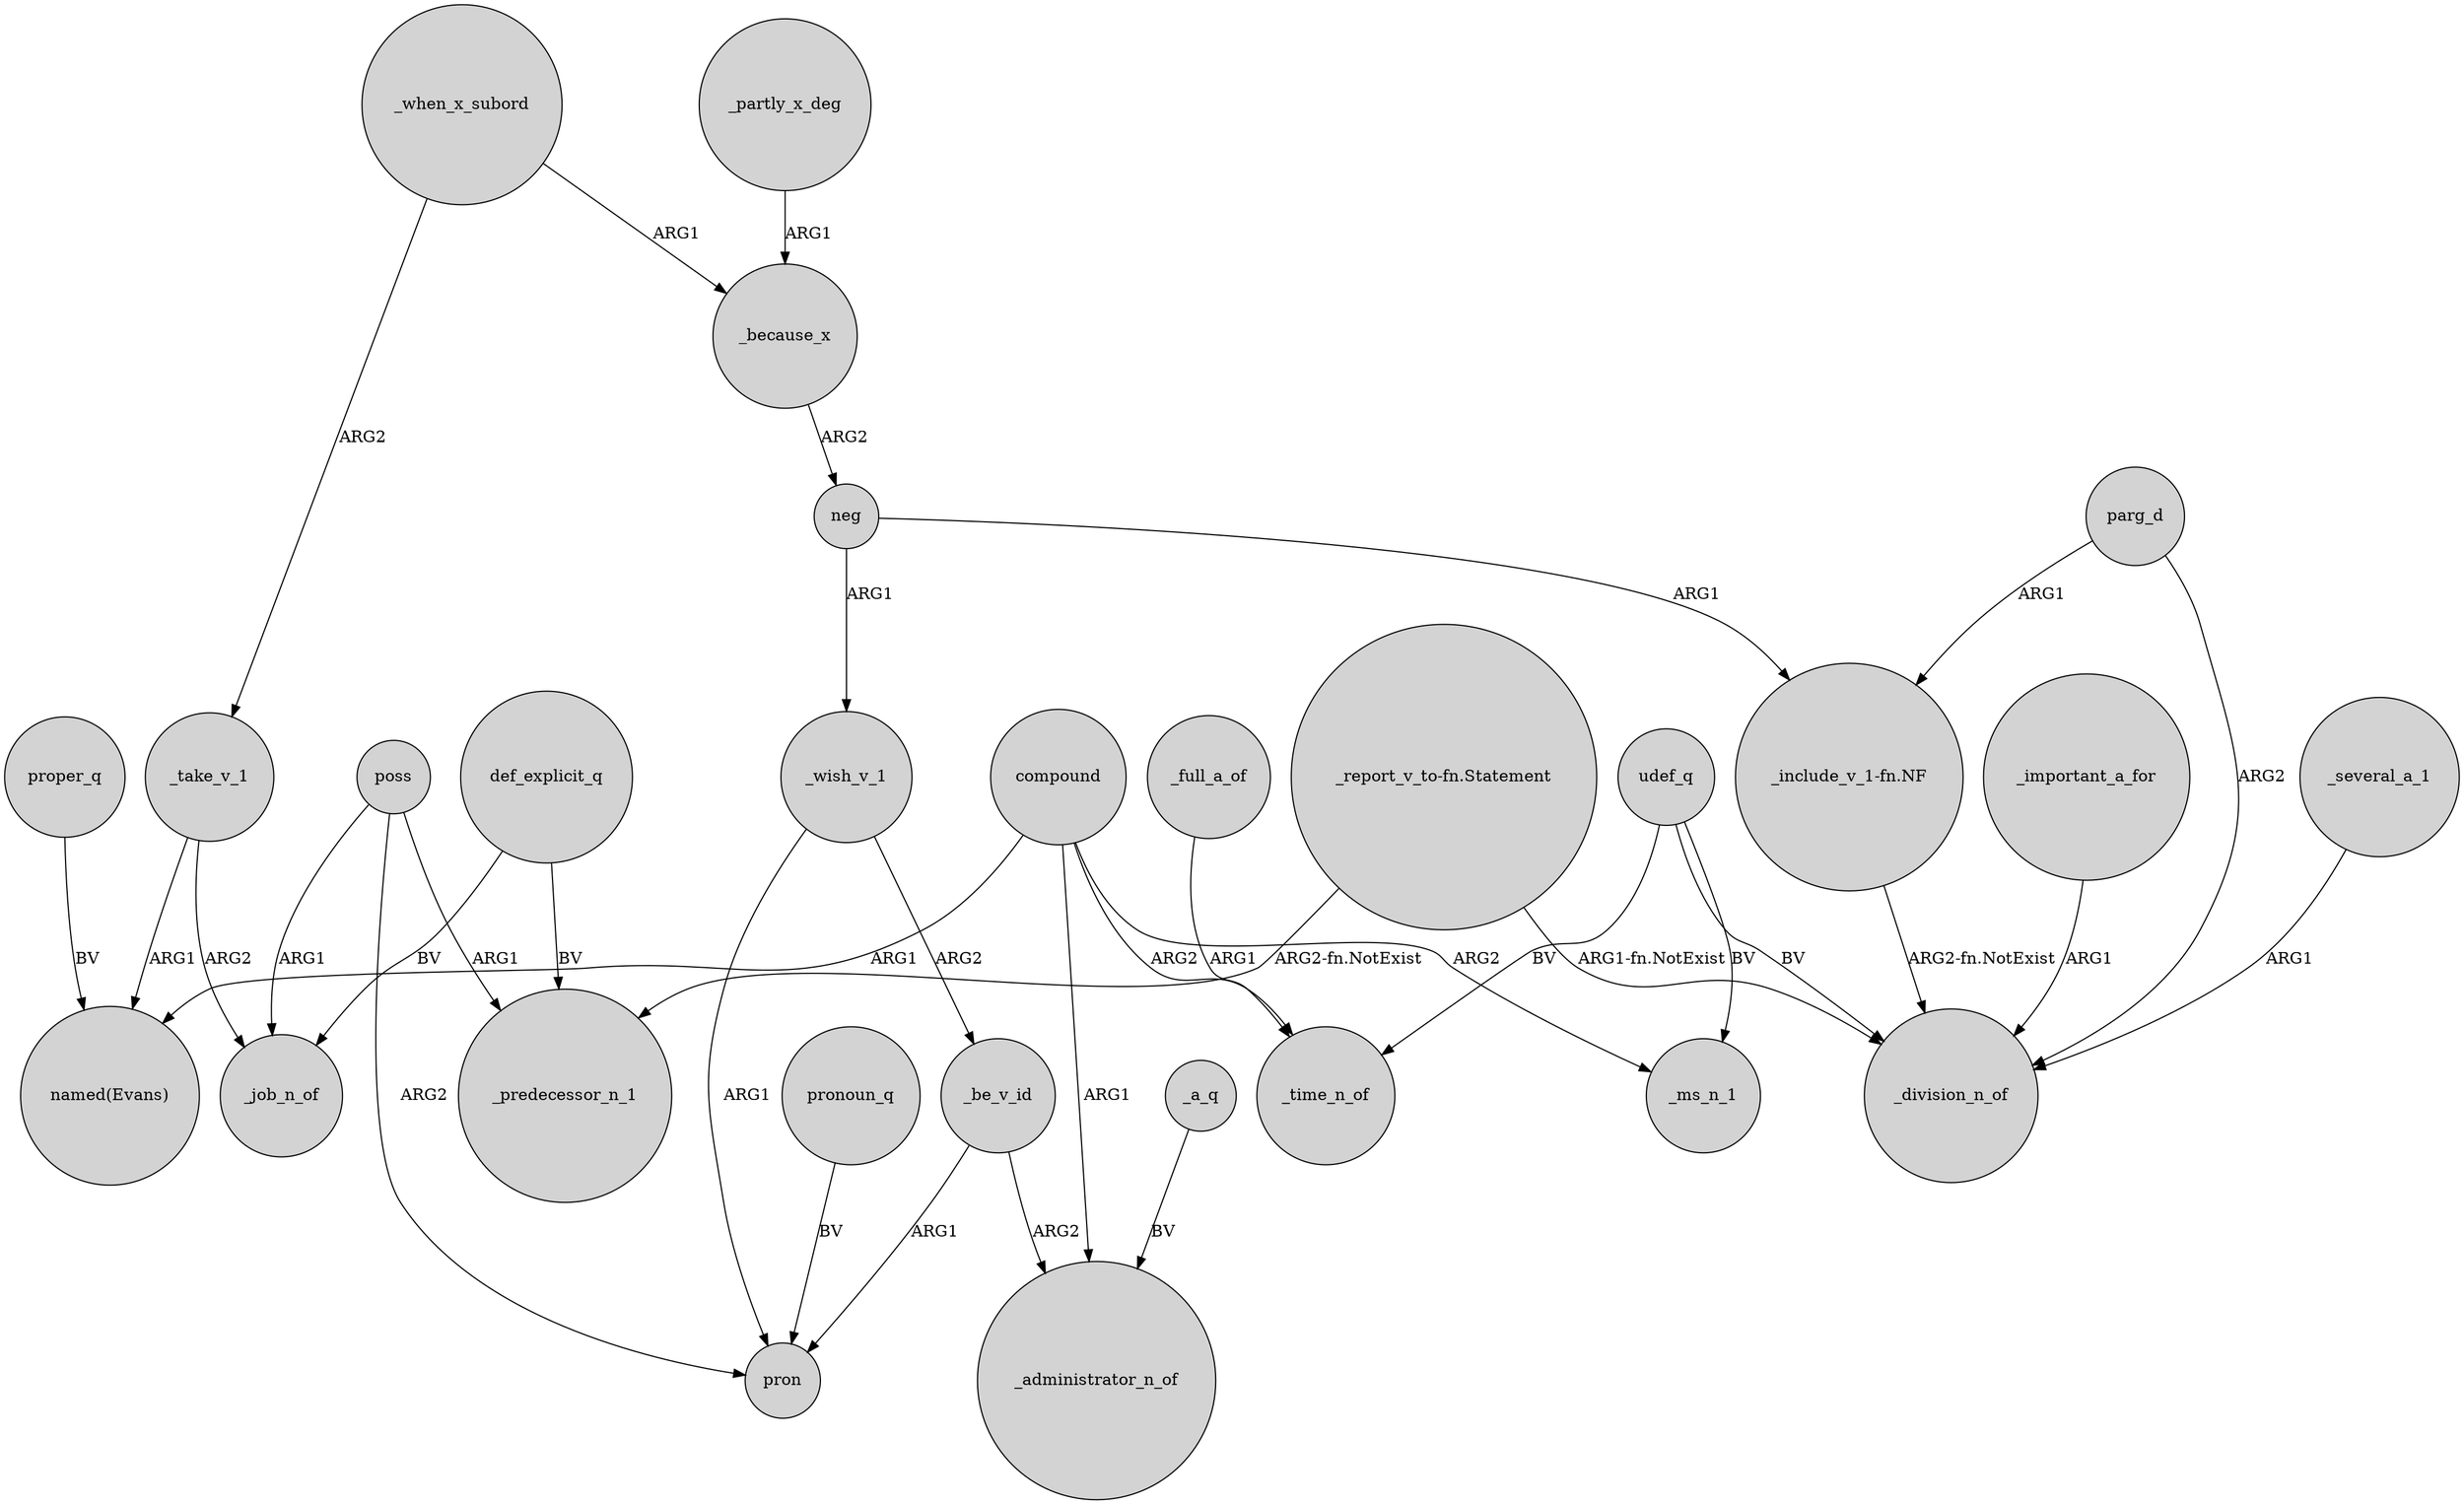 digraph {
	node [shape=circle style=filled]
	proper_q -> "named(Evans)" [label=BV]
	_full_a_of -> _time_n_of [label=ARG1]
	parg_d -> _division_n_of [label=ARG2]
	poss -> pron [label=ARG2]
	_take_v_1 -> "named(Evans)" [label=ARG1]
	_be_v_id -> _administrator_n_of [label=ARG2]
	_take_v_1 -> _job_n_of [label=ARG2]
	def_explicit_q -> _predecessor_n_1 [label=BV]
	compound -> _administrator_n_of [label=ARG1]
	"_report_v_to-fn.Statement" -> _division_n_of [label="ARG1-fn.NotExist"]
	compound -> _ms_n_1 [label=ARG2]
	_be_v_id -> pron [label=ARG1]
	_important_a_for -> _division_n_of [label=ARG1]
	_because_x -> neg [label=ARG2]
	"_report_v_to-fn.Statement" -> _predecessor_n_1 [label="ARG2-fn.NotExist"]
	pronoun_q -> pron [label=BV]
	neg -> _wish_v_1 [label=ARG1]
	udef_q -> _ms_n_1 [label=BV]
	"_include_v_1-fn.NF" -> _division_n_of [label="ARG2-fn.NotExist"]
	compound -> "named(Evans)" [label=ARG1]
	poss -> _job_n_of [label=ARG1]
	_when_x_subord -> _because_x [label=ARG1]
	udef_q -> _time_n_of [label=BV]
	def_explicit_q -> _job_n_of [label=BV]
	compound -> _time_n_of [label=ARG2]
	_wish_v_1 -> _be_v_id [label=ARG2]
	poss -> _predecessor_n_1 [label=ARG1]
	udef_q -> _division_n_of [label=BV]
	_wish_v_1 -> pron [label=ARG1]
	_a_q -> _administrator_n_of [label=BV]
	neg -> "_include_v_1-fn.NF" [label=ARG1]
	_partly_x_deg -> _because_x [label=ARG1]
	_several_a_1 -> _division_n_of [label=ARG1]
	_when_x_subord -> _take_v_1 [label=ARG2]
	parg_d -> "_include_v_1-fn.NF" [label=ARG1]
}
